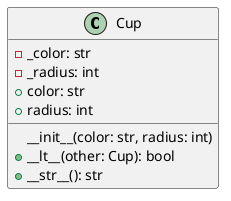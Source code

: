 @startuml
class Cup {
    - _color: str
    - _radius: int
    __init__(color: str, radius: int)
    + color: str
    + radius: int
    + __lt__(other: Cup): bool
    + __str__(): str
}
@enduml
